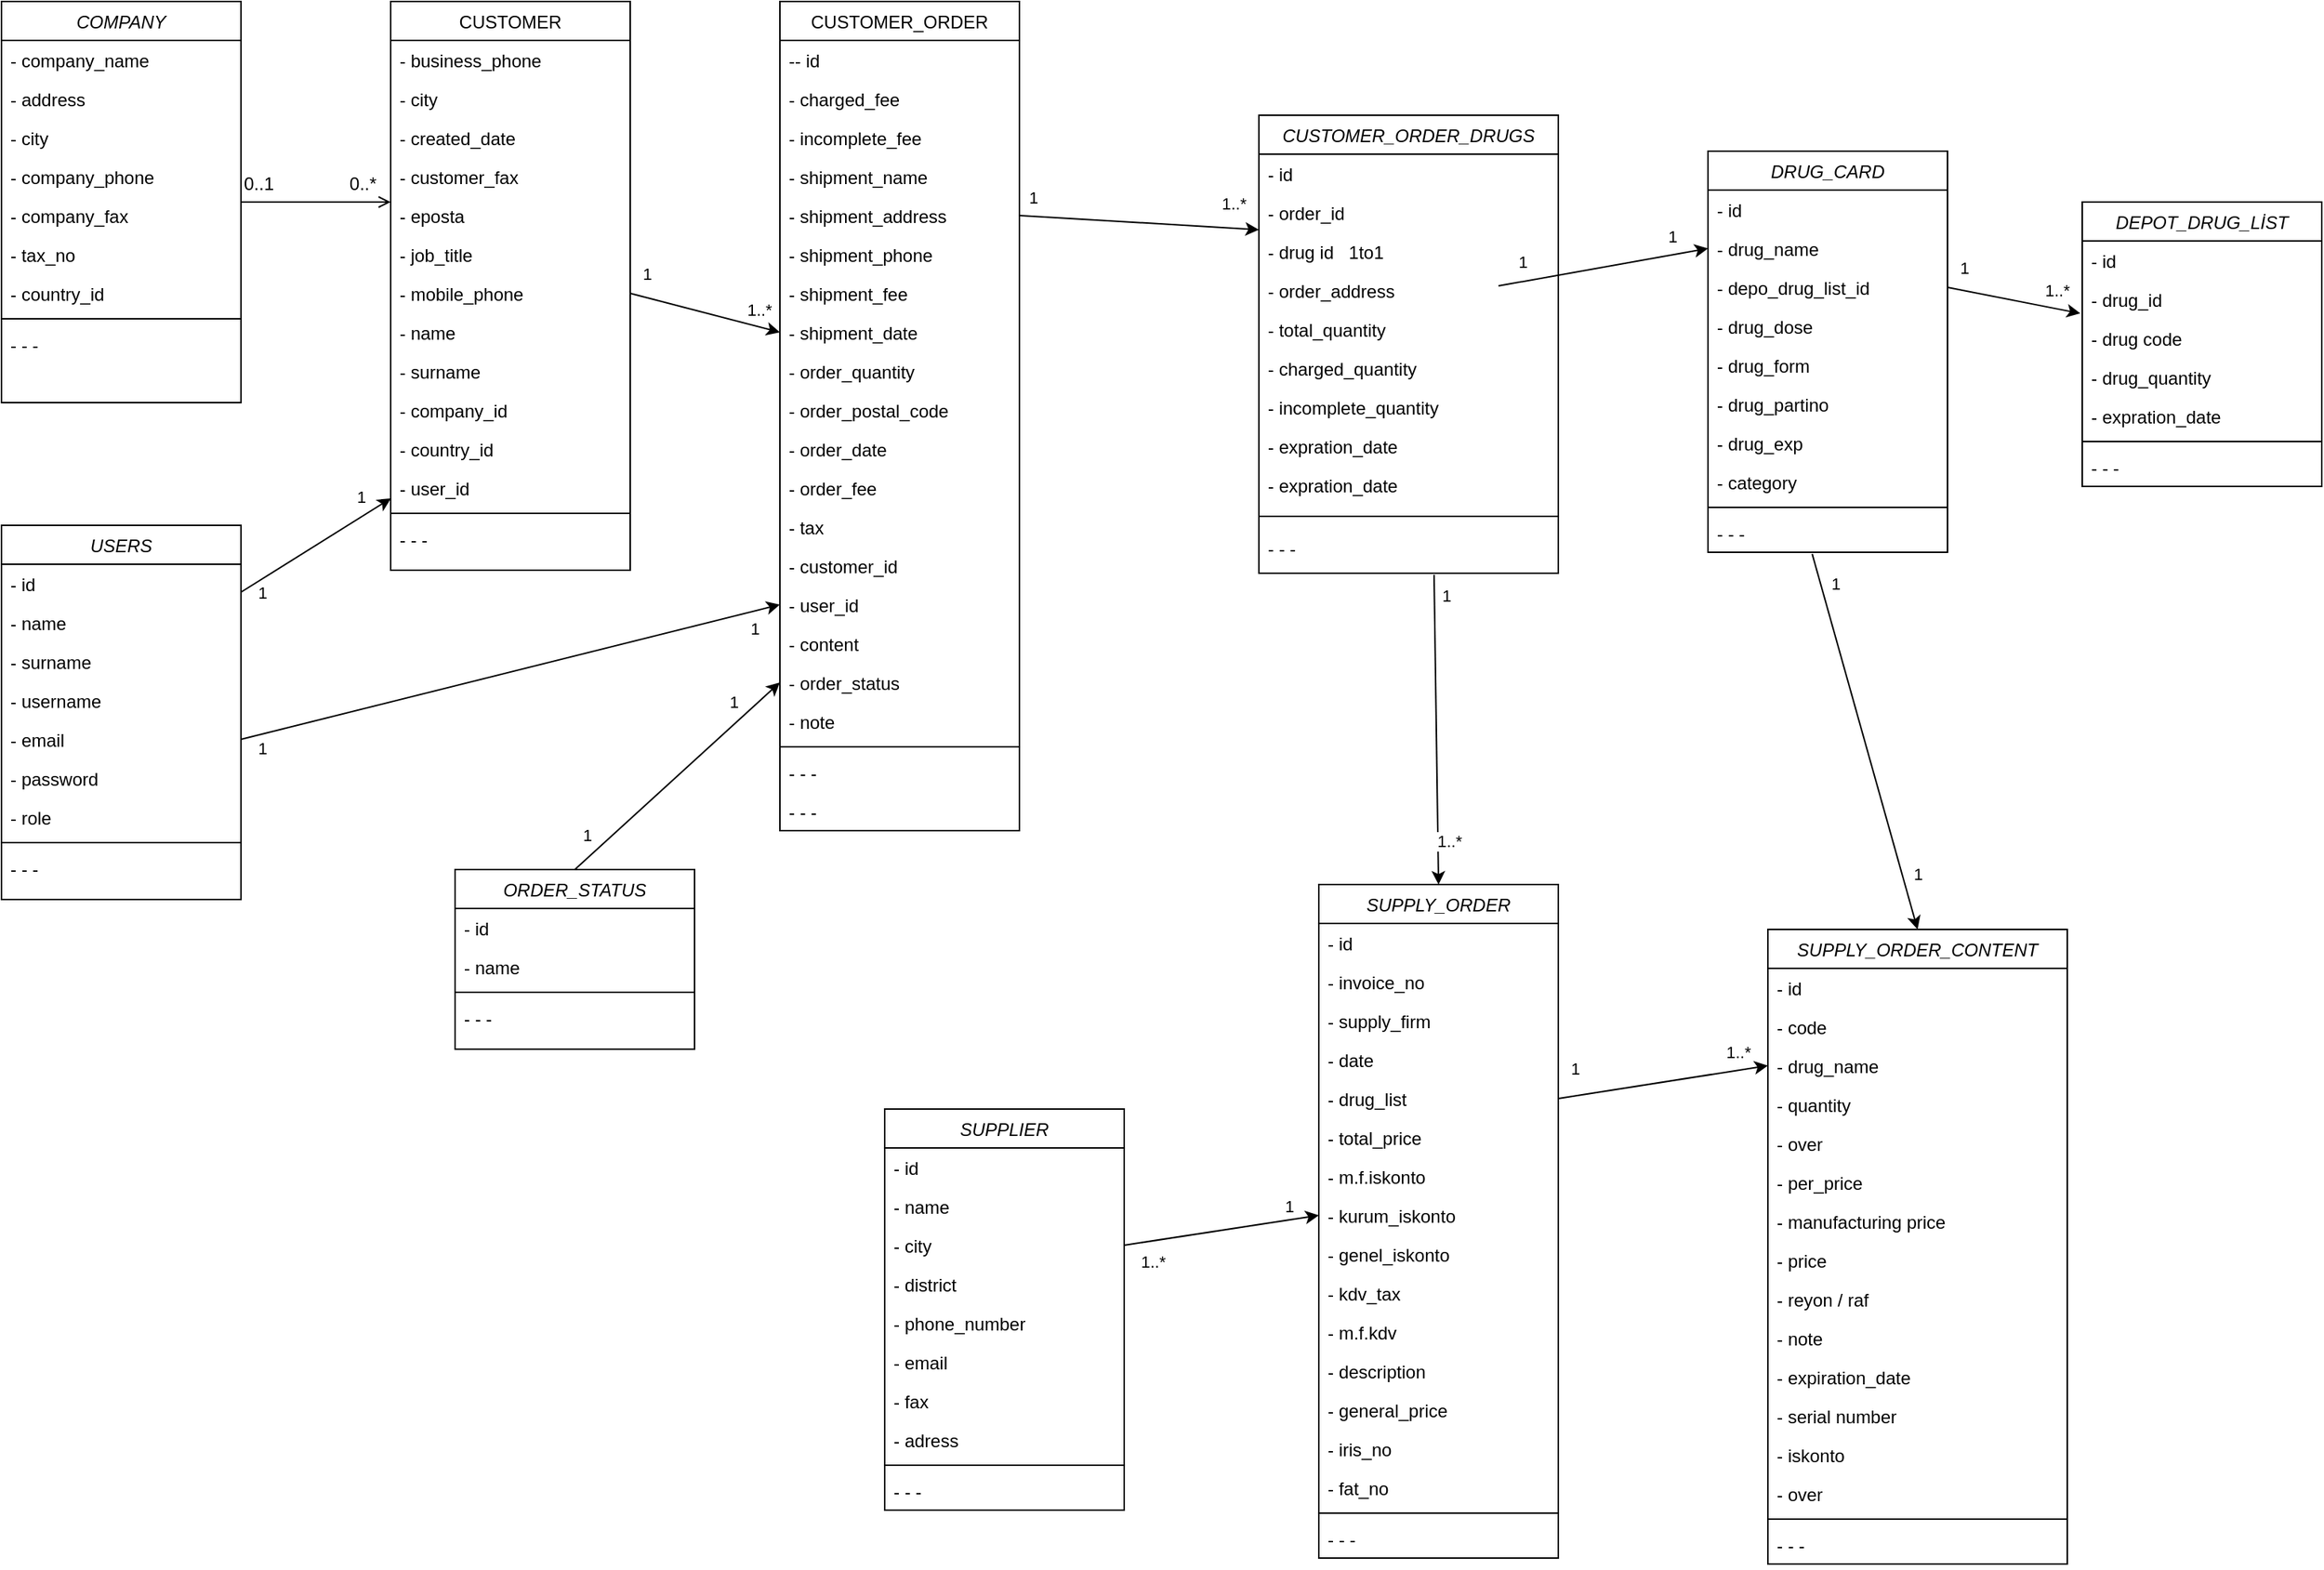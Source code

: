 <mxfile version="13.8.8" type="github">
  <diagram id="C5RBs43oDa-KdzZeNtuy" name="Page-1">
    <mxGraphModel dx="1202" dy="475" grid="1" gridSize="10" guides="1" tooltips="1" connect="1" arrows="1" fold="1" page="1" pageScale="1" pageWidth="827" pageHeight="1169" math="0" shadow="0">
      <root>
        <mxCell id="WIyWlLk6GJQsqaUBKTNV-0" />
        <mxCell id="WIyWlLk6GJQsqaUBKTNV-1" parent="WIyWlLk6GJQsqaUBKTNV-0" />
        <mxCell id="zkfFHV4jXpPFQw0GAbJ--0" value="COMPANY&#xa;" style="swimlane;fontStyle=2;align=center;verticalAlign=top;childLayout=stackLayout;horizontal=1;startSize=26;horizontalStack=0;resizeParent=1;resizeLast=0;collapsible=1;marginBottom=0;rounded=0;shadow=0;strokeWidth=1;" parent="WIyWlLk6GJQsqaUBKTNV-1" vertex="1">
          <mxGeometry x="30" y="30" width="160" height="268" as="geometry">
            <mxRectangle x="230" y="140" width="160" height="26" as="alternateBounds" />
          </mxGeometry>
        </mxCell>
        <mxCell id="zkfFHV4jXpPFQw0GAbJ--1" value="- company_name" style="text;align=left;verticalAlign=top;spacingLeft=4;spacingRight=4;overflow=hidden;rotatable=0;points=[[0,0.5],[1,0.5]];portConstraint=eastwest;" parent="zkfFHV4jXpPFQw0GAbJ--0" vertex="1">
          <mxGeometry y="26" width="160" height="26" as="geometry" />
        </mxCell>
        <mxCell id="IGOX1O0Ey2SUrrehoA98-3" value="- address" style="text;align=left;verticalAlign=top;spacingLeft=4;spacingRight=4;overflow=hidden;rotatable=0;points=[[0,0.5],[1,0.5]];portConstraint=eastwest;" parent="zkfFHV4jXpPFQw0GAbJ--0" vertex="1">
          <mxGeometry y="52" width="160" height="26" as="geometry" />
        </mxCell>
        <mxCell id="IGOX1O0Ey2SUrrehoA98-4" value="- city" style="text;align=left;verticalAlign=top;spacingLeft=4;spacingRight=4;overflow=hidden;rotatable=0;points=[[0,0.5],[1,0.5]];portConstraint=eastwest;" parent="zkfFHV4jXpPFQw0GAbJ--0" vertex="1">
          <mxGeometry y="78" width="160" height="26" as="geometry" />
        </mxCell>
        <mxCell id="zkfFHV4jXpPFQw0GAbJ--2" value="- company_phone" style="text;align=left;verticalAlign=top;spacingLeft=4;spacingRight=4;overflow=hidden;rotatable=0;points=[[0,0.5],[1,0.5]];portConstraint=eastwest;rounded=0;shadow=0;html=0;" parent="zkfFHV4jXpPFQw0GAbJ--0" vertex="1">
          <mxGeometry y="104" width="160" height="26" as="geometry" />
        </mxCell>
        <mxCell id="IGOX1O0Ey2SUrrehoA98-12" value="- company_fax" style="text;align=left;verticalAlign=top;spacingLeft=4;spacingRight=4;overflow=hidden;rotatable=0;points=[[0,0.5],[1,0.5]];portConstraint=eastwest;rounded=0;shadow=0;html=0;" parent="zkfFHV4jXpPFQw0GAbJ--0" vertex="1">
          <mxGeometry y="130" width="160" height="26" as="geometry" />
        </mxCell>
        <mxCell id="zkfFHV4jXpPFQw0GAbJ--3" value="- tax_no" style="text;align=left;verticalAlign=top;spacingLeft=4;spacingRight=4;overflow=hidden;rotatable=0;points=[[0,0.5],[1,0.5]];portConstraint=eastwest;rounded=0;shadow=0;html=0;" parent="zkfFHV4jXpPFQw0GAbJ--0" vertex="1">
          <mxGeometry y="156" width="160" height="26" as="geometry" />
        </mxCell>
        <mxCell id="IGOX1O0Ey2SUrrehoA98-0" value="- country_id" style="text;align=left;verticalAlign=top;spacingLeft=4;spacingRight=4;overflow=hidden;rotatable=0;points=[[0,0.5],[1,0.5]];portConstraint=eastwest;rounded=0;shadow=0;html=0;" parent="zkfFHV4jXpPFQw0GAbJ--0" vertex="1">
          <mxGeometry y="182" width="160" height="26" as="geometry" />
        </mxCell>
        <mxCell id="zkfFHV4jXpPFQw0GAbJ--4" value="" style="line;html=1;strokeWidth=1;align=left;verticalAlign=middle;spacingTop=-1;spacingLeft=3;spacingRight=3;rotatable=0;labelPosition=right;points=[];portConstraint=eastwest;" parent="zkfFHV4jXpPFQw0GAbJ--0" vertex="1">
          <mxGeometry y="208" width="160" height="8" as="geometry" />
        </mxCell>
        <mxCell id="zkfFHV4jXpPFQw0GAbJ--5" value="- - - " style="text;align=left;verticalAlign=top;spacingLeft=4;spacingRight=4;overflow=hidden;rotatable=0;points=[[0,0.5],[1,0.5]];portConstraint=eastwest;" parent="zkfFHV4jXpPFQw0GAbJ--0" vertex="1">
          <mxGeometry y="216" width="160" height="26" as="geometry" />
        </mxCell>
        <mxCell id="zkfFHV4jXpPFQw0GAbJ--17" value="CUSTOMER&#xa;" style="swimlane;fontStyle=0;align=center;verticalAlign=top;childLayout=stackLayout;horizontal=1;startSize=26;horizontalStack=0;resizeParent=1;resizeLast=0;collapsible=1;marginBottom=0;rounded=0;shadow=0;strokeWidth=1;" parent="WIyWlLk6GJQsqaUBKTNV-1" vertex="1">
          <mxGeometry x="290" y="30" width="160" height="380" as="geometry">
            <mxRectangle x="550" y="140" width="160" height="26" as="alternateBounds" />
          </mxGeometry>
        </mxCell>
        <mxCell id="zkfFHV4jXpPFQw0GAbJ--18" value="- business_phone" style="text;align=left;verticalAlign=top;spacingLeft=4;spacingRight=4;overflow=hidden;rotatable=0;points=[[0,0.5],[1,0.5]];portConstraint=eastwest;" parent="zkfFHV4jXpPFQw0GAbJ--17" vertex="1">
          <mxGeometry y="26" width="160" height="26" as="geometry" />
        </mxCell>
        <mxCell id="IGOX1O0Ey2SUrrehoA98-5" value="- city" style="text;align=left;verticalAlign=top;spacingLeft=4;spacingRight=4;overflow=hidden;rotatable=0;points=[[0,0.5],[1,0.5]];portConstraint=eastwest;" parent="zkfFHV4jXpPFQw0GAbJ--17" vertex="1">
          <mxGeometry y="52" width="160" height="26" as="geometry" />
        </mxCell>
        <mxCell id="IGOX1O0Ey2SUrrehoA98-6" value="- created_date" style="text;align=left;verticalAlign=top;spacingLeft=4;spacingRight=4;overflow=hidden;rotatable=0;points=[[0,0.5],[1,0.5]];portConstraint=eastwest;" parent="zkfFHV4jXpPFQw0GAbJ--17" vertex="1">
          <mxGeometry y="78" width="160" height="26" as="geometry" />
        </mxCell>
        <mxCell id="IGOX1O0Ey2SUrrehoA98-7" value="- customer_fax" style="text;align=left;verticalAlign=top;spacingLeft=4;spacingRight=4;overflow=hidden;rotatable=0;points=[[0,0.5],[1,0.5]];portConstraint=eastwest;" parent="zkfFHV4jXpPFQw0GAbJ--17" vertex="1">
          <mxGeometry y="104" width="160" height="26" as="geometry" />
        </mxCell>
        <mxCell id="zkfFHV4jXpPFQw0GAbJ--19" value="- eposta" style="text;align=left;verticalAlign=top;spacingLeft=4;spacingRight=4;overflow=hidden;rotatable=0;points=[[0,0.5],[1,0.5]];portConstraint=eastwest;rounded=0;shadow=0;html=0;" parent="zkfFHV4jXpPFQw0GAbJ--17" vertex="1">
          <mxGeometry y="130" width="160" height="26" as="geometry" />
        </mxCell>
        <mxCell id="zkfFHV4jXpPFQw0GAbJ--20" value="- job_title" style="text;align=left;verticalAlign=top;spacingLeft=4;spacingRight=4;overflow=hidden;rotatable=0;points=[[0,0.5],[1,0.5]];portConstraint=eastwest;rounded=0;shadow=0;html=0;" parent="zkfFHV4jXpPFQw0GAbJ--17" vertex="1">
          <mxGeometry y="156" width="160" height="26" as="geometry" />
        </mxCell>
        <mxCell id="zkfFHV4jXpPFQw0GAbJ--21" value="- mobile_phone&#xa;" style="text;align=left;verticalAlign=top;spacingLeft=4;spacingRight=4;overflow=hidden;rotatable=0;points=[[0,0.5],[1,0.5]];portConstraint=eastwest;rounded=0;shadow=0;html=0;" parent="zkfFHV4jXpPFQw0GAbJ--17" vertex="1">
          <mxGeometry y="182" width="160" height="26" as="geometry" />
        </mxCell>
        <mxCell id="zkfFHV4jXpPFQw0GAbJ--22" value="- name" style="text;align=left;verticalAlign=top;spacingLeft=4;spacingRight=4;overflow=hidden;rotatable=0;points=[[0,0.5],[1,0.5]];portConstraint=eastwest;rounded=0;shadow=0;html=0;" parent="zkfFHV4jXpPFQw0GAbJ--17" vertex="1">
          <mxGeometry y="208" width="160" height="26" as="geometry" />
        </mxCell>
        <mxCell id="IGOX1O0Ey2SUrrehoA98-8" value="- surname" style="text;align=left;verticalAlign=top;spacingLeft=4;spacingRight=4;overflow=hidden;rotatable=0;points=[[0,0.5],[1,0.5]];portConstraint=eastwest;rounded=0;shadow=0;html=0;" parent="zkfFHV4jXpPFQw0GAbJ--17" vertex="1">
          <mxGeometry y="234" width="160" height="26" as="geometry" />
        </mxCell>
        <mxCell id="IGOX1O0Ey2SUrrehoA98-9" value="- company_id" style="text;align=left;verticalAlign=top;spacingLeft=4;spacingRight=4;overflow=hidden;rotatable=0;points=[[0,0.5],[1,0.5]];portConstraint=eastwest;rounded=0;shadow=0;html=0;" parent="zkfFHV4jXpPFQw0GAbJ--17" vertex="1">
          <mxGeometry y="260" width="160" height="26" as="geometry" />
        </mxCell>
        <mxCell id="IGOX1O0Ey2SUrrehoA98-10" value="- country_id" style="text;align=left;verticalAlign=top;spacingLeft=4;spacingRight=4;overflow=hidden;rotatable=0;points=[[0,0.5],[1,0.5]];portConstraint=eastwest;rounded=0;shadow=0;html=0;" parent="zkfFHV4jXpPFQw0GAbJ--17" vertex="1">
          <mxGeometry y="286" width="160" height="26" as="geometry" />
        </mxCell>
        <mxCell id="IGOX1O0Ey2SUrrehoA98-11" value="- user_id" style="text;align=left;verticalAlign=top;spacingLeft=4;spacingRight=4;overflow=hidden;rotatable=0;points=[[0,0.5],[1,0.5]];portConstraint=eastwest;rounded=0;shadow=0;html=0;" parent="zkfFHV4jXpPFQw0GAbJ--17" vertex="1">
          <mxGeometry y="312" width="160" height="26" as="geometry" />
        </mxCell>
        <mxCell id="zkfFHV4jXpPFQw0GAbJ--23" value="" style="line;html=1;strokeWidth=1;align=left;verticalAlign=middle;spacingTop=-1;spacingLeft=3;spacingRight=3;rotatable=0;labelPosition=right;points=[];portConstraint=eastwest;" parent="zkfFHV4jXpPFQw0GAbJ--17" vertex="1">
          <mxGeometry y="338" width="160" height="8" as="geometry" />
        </mxCell>
        <mxCell id="zkfFHV4jXpPFQw0GAbJ--24" value="- - - " style="text;align=left;verticalAlign=top;spacingLeft=4;spacingRight=4;overflow=hidden;rotatable=0;points=[[0,0.5],[1,0.5]];portConstraint=eastwest;" parent="zkfFHV4jXpPFQw0GAbJ--17" vertex="1">
          <mxGeometry y="346" width="160" height="26" as="geometry" />
        </mxCell>
        <mxCell id="zkfFHV4jXpPFQw0GAbJ--26" value="" style="endArrow=open;shadow=0;strokeWidth=1;rounded=0;endFill=1;edgeStyle=elbowEdgeStyle;elbow=vertical;" parent="WIyWlLk6GJQsqaUBKTNV-1" source="zkfFHV4jXpPFQw0GAbJ--0" target="zkfFHV4jXpPFQw0GAbJ--17" edge="1">
          <mxGeometry x="0.5" y="41" relative="1" as="geometry">
            <mxPoint x="380" y="192" as="sourcePoint" />
            <mxPoint x="540" y="192" as="targetPoint" />
            <mxPoint x="-40" y="32" as="offset" />
          </mxGeometry>
        </mxCell>
        <mxCell id="zkfFHV4jXpPFQw0GAbJ--27" value="0..1" style="resizable=0;align=left;verticalAlign=bottom;labelBackgroundColor=none;fontSize=12;" parent="zkfFHV4jXpPFQw0GAbJ--26" connectable="0" vertex="1">
          <mxGeometry x="-1" relative="1" as="geometry">
            <mxPoint y="-3.72" as="offset" />
          </mxGeometry>
        </mxCell>
        <mxCell id="zkfFHV4jXpPFQw0GAbJ--28" value="0..*" style="resizable=0;align=right;verticalAlign=bottom;labelBackgroundColor=none;fontSize=12;" parent="zkfFHV4jXpPFQw0GAbJ--26" connectable="0" vertex="1">
          <mxGeometry x="1" relative="1" as="geometry">
            <mxPoint x="-7.93" y="-3.72" as="offset" />
          </mxGeometry>
        </mxCell>
        <mxCell id="IGOX1O0Ey2SUrrehoA98-16" value="CUSTOMER_ORDER" style="swimlane;fontStyle=0;align=center;verticalAlign=top;childLayout=stackLayout;horizontal=1;startSize=26;horizontalStack=0;resizeParent=1;resizeLast=0;collapsible=1;marginBottom=0;rounded=0;shadow=0;strokeWidth=1;" parent="WIyWlLk6GJQsqaUBKTNV-1" vertex="1">
          <mxGeometry x="550" y="30" width="160" height="554" as="geometry">
            <mxRectangle x="550" y="140" width="160" height="26" as="alternateBounds" />
          </mxGeometry>
        </mxCell>
        <mxCell id="IGOX1O0Ey2SUrrehoA98-17" value="-- id" style="text;align=left;verticalAlign=top;spacingLeft=4;spacingRight=4;overflow=hidden;rotatable=0;points=[[0,0.5],[1,0.5]];portConstraint=eastwest;" parent="IGOX1O0Ey2SUrrehoA98-16" vertex="1">
          <mxGeometry y="26" width="160" height="26" as="geometry" />
        </mxCell>
        <mxCell id="mDpFvBG_IPXIdxK37xss-3" value="- charged_fee" style="text;align=left;verticalAlign=top;spacingLeft=4;spacingRight=4;overflow=hidden;rotatable=0;points=[[0,0.5],[1,0.5]];portConstraint=eastwest;" parent="IGOX1O0Ey2SUrrehoA98-16" vertex="1">
          <mxGeometry y="52" width="160" height="26" as="geometry" />
        </mxCell>
        <mxCell id="IGOX1O0Ey2SUrrehoA98-18" value="- incomplete_fee" style="text;align=left;verticalAlign=top;spacingLeft=4;spacingRight=4;overflow=hidden;rotatable=0;points=[[0,0.5],[1,0.5]];portConstraint=eastwest;" parent="IGOX1O0Ey2SUrrehoA98-16" vertex="1">
          <mxGeometry y="78" width="160" height="26" as="geometry" />
        </mxCell>
        <mxCell id="IGOX1O0Ey2SUrrehoA98-19" value="- shipment_name" style="text;align=left;verticalAlign=top;spacingLeft=4;spacingRight=4;overflow=hidden;rotatable=0;points=[[0,0.5],[1,0.5]];portConstraint=eastwest;" parent="IGOX1O0Ey2SUrrehoA98-16" vertex="1">
          <mxGeometry y="104" width="160" height="26" as="geometry" />
        </mxCell>
        <mxCell id="IGOX1O0Ey2SUrrehoA98-20" value="- shipment_address" style="text;align=left;verticalAlign=top;spacingLeft=4;spacingRight=4;overflow=hidden;rotatable=0;points=[[0,0.5],[1,0.5]];portConstraint=eastwest;" parent="IGOX1O0Ey2SUrrehoA98-16" vertex="1">
          <mxGeometry y="130" width="160" height="26" as="geometry" />
        </mxCell>
        <mxCell id="IGOX1O0Ey2SUrrehoA98-21" value="- shipment_phone" style="text;align=left;verticalAlign=top;spacingLeft=4;spacingRight=4;overflow=hidden;rotatable=0;points=[[0,0.5],[1,0.5]];portConstraint=eastwest;rounded=0;shadow=0;html=0;" parent="IGOX1O0Ey2SUrrehoA98-16" vertex="1">
          <mxGeometry y="156" width="160" height="26" as="geometry" />
        </mxCell>
        <mxCell id="IGOX1O0Ey2SUrrehoA98-22" value="- shipment_fee" style="text;align=left;verticalAlign=top;spacingLeft=4;spacingRight=4;overflow=hidden;rotatable=0;points=[[0,0.5],[1,0.5]];portConstraint=eastwest;rounded=0;shadow=0;html=0;" parent="IGOX1O0Ey2SUrrehoA98-16" vertex="1">
          <mxGeometry y="182" width="160" height="26" as="geometry" />
        </mxCell>
        <mxCell id="IGOX1O0Ey2SUrrehoA98-23" value="- shipment_date" style="text;align=left;verticalAlign=top;spacingLeft=4;spacingRight=4;overflow=hidden;rotatable=0;points=[[0,0.5],[1,0.5]];portConstraint=eastwest;rounded=0;shadow=0;html=0;" parent="IGOX1O0Ey2SUrrehoA98-16" vertex="1">
          <mxGeometry y="208" width="160" height="26" as="geometry" />
        </mxCell>
        <mxCell id="IGOX1O0Ey2SUrrehoA98-24" value="- order_quantity" style="text;align=left;verticalAlign=top;spacingLeft=4;spacingRight=4;overflow=hidden;rotatable=0;points=[[0,0.5],[1,0.5]];portConstraint=eastwest;rounded=0;shadow=0;html=0;" parent="IGOX1O0Ey2SUrrehoA98-16" vertex="1">
          <mxGeometry y="234" width="160" height="26" as="geometry" />
        </mxCell>
        <mxCell id="IGOX1O0Ey2SUrrehoA98-27" value="- order_postal_code" style="text;align=left;verticalAlign=top;spacingLeft=4;spacingRight=4;overflow=hidden;rotatable=0;points=[[0,0.5],[1,0.5]];portConstraint=eastwest;rounded=0;shadow=0;html=0;" parent="IGOX1O0Ey2SUrrehoA98-16" vertex="1">
          <mxGeometry y="260" width="160" height="26" as="geometry" />
        </mxCell>
        <mxCell id="IGOX1O0Ey2SUrrehoA98-28" value="- order_date" style="text;align=left;verticalAlign=top;spacingLeft=4;spacingRight=4;overflow=hidden;rotatable=0;points=[[0,0.5],[1,0.5]];portConstraint=eastwest;rounded=0;shadow=0;html=0;" parent="IGOX1O0Ey2SUrrehoA98-16" vertex="1">
          <mxGeometry y="286" width="160" height="26" as="geometry" />
        </mxCell>
        <mxCell id="IGOX1O0Ey2SUrrehoA98-32" value="- order_fee" style="text;align=left;verticalAlign=top;spacingLeft=4;spacingRight=4;overflow=hidden;rotatable=0;points=[[0,0.5],[1,0.5]];portConstraint=eastwest;rounded=0;shadow=0;html=0;" parent="IGOX1O0Ey2SUrrehoA98-16" vertex="1">
          <mxGeometry y="312" width="160" height="26" as="geometry" />
        </mxCell>
        <mxCell id="IGOX1O0Ey2SUrrehoA98-33" value="- tax" style="text;align=left;verticalAlign=top;spacingLeft=4;spacingRight=4;overflow=hidden;rotatable=0;points=[[0,0.5],[1,0.5]];portConstraint=eastwest;rounded=0;shadow=0;html=0;" parent="IGOX1O0Ey2SUrrehoA98-16" vertex="1">
          <mxGeometry y="338" width="160" height="26" as="geometry" />
        </mxCell>
        <mxCell id="IGOX1O0Ey2SUrrehoA98-35" value="- customer_id" style="text;align=left;verticalAlign=top;spacingLeft=4;spacingRight=4;overflow=hidden;rotatable=0;points=[[0,0.5],[1,0.5]];portConstraint=eastwest;rounded=0;shadow=0;html=0;" parent="IGOX1O0Ey2SUrrehoA98-16" vertex="1">
          <mxGeometry y="364" width="160" height="26" as="geometry" />
        </mxCell>
        <mxCell id="IGOX1O0Ey2SUrrehoA98-42" value="- user_id" style="text;align=left;verticalAlign=top;spacingLeft=4;spacingRight=4;overflow=hidden;rotatable=0;points=[[0,0.5],[1,0.5]];portConstraint=eastwest;rounded=0;shadow=0;html=0;" parent="IGOX1O0Ey2SUrrehoA98-16" vertex="1">
          <mxGeometry y="390" width="160" height="26" as="geometry" />
        </mxCell>
        <mxCell id="IGOX1O0Ey2SUrrehoA98-55" value="- content" style="text;align=left;verticalAlign=top;spacingLeft=4;spacingRight=4;overflow=hidden;rotatable=0;points=[[0,0.5],[1,0.5]];portConstraint=eastwest;rounded=0;shadow=0;html=0;" parent="IGOX1O0Ey2SUrrehoA98-16" vertex="1">
          <mxGeometry y="416" width="160" height="26" as="geometry" />
        </mxCell>
        <mxCell id="IGOX1O0Ey2SUrrehoA98-34" value="- order_status" style="text;align=left;verticalAlign=top;spacingLeft=4;spacingRight=4;overflow=hidden;rotatable=0;points=[[0,0.5],[1,0.5]];portConstraint=eastwest;rounded=0;shadow=0;html=0;" parent="IGOX1O0Ey2SUrrehoA98-16" vertex="1">
          <mxGeometry y="442" width="160" height="26" as="geometry" />
        </mxCell>
        <mxCell id="mDpFvBG_IPXIdxK37xss-0" value="- note" style="text;align=left;verticalAlign=top;spacingLeft=4;spacingRight=4;overflow=hidden;rotatable=0;points=[[0,0.5],[1,0.5]];portConstraint=eastwest;rounded=0;shadow=0;html=0;" parent="IGOX1O0Ey2SUrrehoA98-16" vertex="1">
          <mxGeometry y="468" width="160" height="26" as="geometry" />
        </mxCell>
        <mxCell id="IGOX1O0Ey2SUrrehoA98-29" value="" style="line;html=1;strokeWidth=1;align=left;verticalAlign=middle;spacingTop=-1;spacingLeft=3;spacingRight=3;rotatable=0;labelPosition=right;points=[];portConstraint=eastwest;" parent="IGOX1O0Ey2SUrrehoA98-16" vertex="1">
          <mxGeometry y="494" width="160" height="8" as="geometry" />
        </mxCell>
        <mxCell id="-wMHLrbXu-dVgW8Rs6eD-16" value="- - -" style="text;align=left;verticalAlign=top;spacingLeft=4;spacingRight=4;overflow=hidden;rotatable=0;points=[[0,0.5],[1,0.5]];portConstraint=eastwest;" vertex="1" parent="IGOX1O0Ey2SUrrehoA98-16">
          <mxGeometry y="502" width="160" height="26" as="geometry" />
        </mxCell>
        <mxCell id="IGOX1O0Ey2SUrrehoA98-31" value="- - -" style="text;align=left;verticalAlign=top;spacingLeft=4;spacingRight=4;overflow=hidden;rotatable=0;points=[[0,0.5],[1,0.5]];portConstraint=eastwest;" parent="IGOX1O0Ey2SUrrehoA98-16" vertex="1">
          <mxGeometry y="528" width="160" height="26" as="geometry" />
        </mxCell>
        <mxCell id="IGOX1O0Ey2SUrrehoA98-36" value="" style="endArrow=classic;html=1;entryX=0;entryY=0.5;entryDx=0;entryDy=0;exitX=1;exitY=0.5;exitDx=0;exitDy=0;" parent="WIyWlLk6GJQsqaUBKTNV-1" source="zkfFHV4jXpPFQw0GAbJ--21" target="IGOX1O0Ey2SUrrehoA98-23" edge="1">
          <mxGeometry width="50" height="50" relative="1" as="geometry">
            <mxPoint x="400" y="380" as="sourcePoint" />
            <mxPoint x="450" y="330" as="targetPoint" />
          </mxGeometry>
        </mxCell>
        <mxCell id="IGOX1O0Ey2SUrrehoA98-40" value="1..*" style="edgeLabel;html=1;align=center;verticalAlign=middle;resizable=0;points=[];" parent="IGOX1O0Ey2SUrrehoA98-36" vertex="1" connectable="0">
          <mxGeometry x="0.807" relative="1" as="geometry">
            <mxPoint x="-4.76" y="-13" as="offset" />
          </mxGeometry>
        </mxCell>
        <mxCell id="IGOX1O0Ey2SUrrehoA98-41" value="1" style="edgeLabel;html=1;align=center;verticalAlign=middle;resizable=0;points=[];" parent="IGOX1O0Ey2SUrrehoA98-36" vertex="1" connectable="0">
          <mxGeometry x="-0.889" relative="1" as="geometry">
            <mxPoint x="5" y="-15" as="offset" />
          </mxGeometry>
        </mxCell>
        <mxCell id="IGOX1O0Ey2SUrrehoA98-43" value="CUSTOMER_ORDER_DRUGS" style="swimlane;fontStyle=2;align=center;verticalAlign=top;childLayout=stackLayout;horizontal=1;startSize=26;horizontalStack=0;resizeParent=1;resizeLast=0;collapsible=1;marginBottom=0;rounded=0;shadow=0;strokeWidth=1;" parent="WIyWlLk6GJQsqaUBKTNV-1" vertex="1">
          <mxGeometry x="870" y="106" width="200" height="306" as="geometry">
            <mxRectangle x="230" y="140" width="160" height="26" as="alternateBounds" />
          </mxGeometry>
        </mxCell>
        <mxCell id="IGOX1O0Ey2SUrrehoA98-44" value="- id" style="text;align=left;verticalAlign=top;spacingLeft=4;spacingRight=4;overflow=hidden;rotatable=0;points=[[0,0.5],[1,0.5]];portConstraint=eastwest;" parent="IGOX1O0Ey2SUrrehoA98-43" vertex="1">
          <mxGeometry y="26" width="200" height="26" as="geometry" />
        </mxCell>
        <mxCell id="mDpFvBG_IPXIdxK37xss-4" value="- order_id" style="text;align=left;verticalAlign=top;spacingLeft=4;spacingRight=4;overflow=hidden;rotatable=0;points=[[0,0.5],[1,0.5]];portConstraint=eastwest;" parent="IGOX1O0Ey2SUrrehoA98-43" vertex="1">
          <mxGeometry y="52" width="200" height="26" as="geometry" />
        </mxCell>
        <mxCell id="IGOX1O0Ey2SUrrehoA98-45" value="- drug id   1to1" style="text;align=left;verticalAlign=top;spacingLeft=4;spacingRight=4;overflow=hidden;rotatable=0;points=[[0,0.5],[1,0.5]];portConstraint=eastwest;" parent="IGOX1O0Ey2SUrrehoA98-43" vertex="1">
          <mxGeometry y="78" width="200" height="26" as="geometry" />
        </mxCell>
        <mxCell id="mDpFvBG_IPXIdxK37xss-2" value="- order_address" style="text;align=left;verticalAlign=top;spacingLeft=4;spacingRight=4;overflow=hidden;rotatable=0;points=[[0,0.5],[1,0.5]];portConstraint=eastwest;" parent="IGOX1O0Ey2SUrrehoA98-43" vertex="1">
          <mxGeometry y="104" width="200" height="26" as="geometry" />
        </mxCell>
        <mxCell id="FfY_ERTWUeE80XdWWICI-14" value="- total_quantity" style="text;align=left;verticalAlign=top;spacingLeft=4;spacingRight=4;overflow=hidden;rotatable=0;points=[[0,0.5],[1,0.5]];portConstraint=eastwest;" parent="IGOX1O0Ey2SUrrehoA98-43" vertex="1">
          <mxGeometry y="130" width="200" height="26" as="geometry" />
        </mxCell>
        <mxCell id="FfY_ERTWUeE80XdWWICI-15" value="- charged_quantity" style="text;align=left;verticalAlign=top;spacingLeft=4;spacingRight=4;overflow=hidden;rotatable=0;points=[[0,0.5],[1,0.5]];portConstraint=eastwest;" parent="IGOX1O0Ey2SUrrehoA98-43" vertex="1">
          <mxGeometry y="156" width="200" height="26" as="geometry" />
        </mxCell>
        <mxCell id="IGOX1O0Ey2SUrrehoA98-46" value="- incomplete_quantity" style="text;align=left;verticalAlign=top;spacingLeft=4;spacingRight=4;overflow=hidden;rotatable=0;points=[[0,0.5],[1,0.5]];portConstraint=eastwest;" parent="IGOX1O0Ey2SUrrehoA98-43" vertex="1">
          <mxGeometry y="182" width="200" height="26" as="geometry" />
        </mxCell>
        <mxCell id="-wMHLrbXu-dVgW8Rs6eD-17" value="- expration_date" style="text;align=left;verticalAlign=top;spacingLeft=4;spacingRight=4;overflow=hidden;rotatable=0;points=[[0,0.5],[1,0.5]];portConstraint=eastwest;" vertex="1" parent="IGOX1O0Ey2SUrrehoA98-43">
          <mxGeometry y="208" width="200" height="26" as="geometry" />
        </mxCell>
        <mxCell id="mDpFvBG_IPXIdxK37xss-5" value="- expration_date" style="text;align=left;verticalAlign=top;spacingLeft=4;spacingRight=4;overflow=hidden;rotatable=0;points=[[0,0.5],[1,0.5]];portConstraint=eastwest;" parent="IGOX1O0Ey2SUrrehoA98-43" vertex="1">
          <mxGeometry y="234" width="200" height="26" as="geometry" />
        </mxCell>
        <mxCell id="IGOX1O0Ey2SUrrehoA98-52" value="" style="line;html=1;strokeWidth=1;align=left;verticalAlign=middle;spacingTop=-1;spacingLeft=3;spacingRight=3;rotatable=0;labelPosition=right;points=[];portConstraint=eastwest;" parent="IGOX1O0Ey2SUrrehoA98-43" vertex="1">
          <mxGeometry y="260" width="200" height="16" as="geometry" />
        </mxCell>
        <mxCell id="IGOX1O0Ey2SUrrehoA98-53" value="- - -" style="text;align=left;verticalAlign=top;spacingLeft=4;spacingRight=4;overflow=hidden;rotatable=0;points=[[0,0.5],[1,0.5]];portConstraint=eastwest;" parent="IGOX1O0Ey2SUrrehoA98-43" vertex="1">
          <mxGeometry y="276" width="200" height="30" as="geometry" />
        </mxCell>
        <mxCell id="IGOX1O0Ey2SUrrehoA98-54" value="" style="endArrow=classic;html=1;entryX=0;entryY=0.25;entryDx=0;entryDy=0;exitX=1;exitY=0.5;exitDx=0;exitDy=0;" parent="WIyWlLk6GJQsqaUBKTNV-1" source="IGOX1O0Ey2SUrrehoA98-20" target="IGOX1O0Ey2SUrrehoA98-43" edge="1">
          <mxGeometry width="50" height="50" relative="1" as="geometry">
            <mxPoint x="520" y="430" as="sourcePoint" />
            <mxPoint x="250" y="390" as="targetPoint" />
          </mxGeometry>
        </mxCell>
        <mxCell id="IGOX1O0Ey2SUrrehoA98-56" value="1" style="edgeLabel;html=1;align=center;verticalAlign=middle;resizable=0;points=[];" parent="IGOX1O0Ey2SUrrehoA98-54" vertex="1" connectable="0">
          <mxGeometry x="-0.925" relative="1" as="geometry">
            <mxPoint x="2.38" y="-12.74" as="offset" />
          </mxGeometry>
        </mxCell>
        <mxCell id="IGOX1O0Ey2SUrrehoA98-57" value="1..*" style="edgeLabel;html=1;align=center;verticalAlign=middle;resizable=0;points=[];" parent="IGOX1O0Ey2SUrrehoA98-54" vertex="1" connectable="0">
          <mxGeometry x="0.901" y="-1" relative="1" as="geometry">
            <mxPoint x="-9.67" y="-18.51" as="offset" />
          </mxGeometry>
        </mxCell>
        <mxCell id="IGOX1O0Ey2SUrrehoA98-58" value="USERS" style="swimlane;fontStyle=2;align=center;verticalAlign=top;childLayout=stackLayout;horizontal=1;startSize=26;horizontalStack=0;resizeParent=1;resizeLast=0;collapsible=1;marginBottom=0;rounded=0;shadow=0;strokeWidth=1;" parent="WIyWlLk6GJQsqaUBKTNV-1" vertex="1">
          <mxGeometry x="30" y="380" width="160" height="250" as="geometry">
            <mxRectangle x="230" y="140" width="160" height="26" as="alternateBounds" />
          </mxGeometry>
        </mxCell>
        <mxCell id="IGOX1O0Ey2SUrrehoA98-59" value="- id" style="text;align=left;verticalAlign=top;spacingLeft=4;spacingRight=4;overflow=hidden;rotatable=0;points=[[0,0.5],[1,0.5]];portConstraint=eastwest;" parent="IGOX1O0Ey2SUrrehoA98-58" vertex="1">
          <mxGeometry y="26" width="160" height="26" as="geometry" />
        </mxCell>
        <mxCell id="IGOX1O0Ey2SUrrehoA98-60" value="- name" style="text;align=left;verticalAlign=top;spacingLeft=4;spacingRight=4;overflow=hidden;rotatable=0;points=[[0,0.5],[1,0.5]];portConstraint=eastwest;" parent="IGOX1O0Ey2SUrrehoA98-58" vertex="1">
          <mxGeometry y="52" width="160" height="26" as="geometry" />
        </mxCell>
        <mxCell id="IGOX1O0Ey2SUrrehoA98-61" value="- surname" style="text;align=left;verticalAlign=top;spacingLeft=4;spacingRight=4;overflow=hidden;rotatable=0;points=[[0,0.5],[1,0.5]];portConstraint=eastwest;" parent="IGOX1O0Ey2SUrrehoA98-58" vertex="1">
          <mxGeometry y="78" width="160" height="26" as="geometry" />
        </mxCell>
        <mxCell id="IGOX1O0Ey2SUrrehoA98-70" value="- username" style="text;align=left;verticalAlign=top;spacingLeft=4;spacingRight=4;overflow=hidden;rotatable=0;points=[[0,0.5],[1,0.5]];portConstraint=eastwest;" parent="IGOX1O0Ey2SUrrehoA98-58" vertex="1">
          <mxGeometry y="104" width="160" height="26" as="geometry" />
        </mxCell>
        <mxCell id="IGOX1O0Ey2SUrrehoA98-62" value="- email" style="text;align=left;verticalAlign=top;spacingLeft=4;spacingRight=4;overflow=hidden;rotatable=0;points=[[0,0.5],[1,0.5]];portConstraint=eastwest;rounded=0;shadow=0;html=0;" parent="IGOX1O0Ey2SUrrehoA98-58" vertex="1">
          <mxGeometry y="130" width="160" height="26" as="geometry" />
        </mxCell>
        <mxCell id="IGOX1O0Ey2SUrrehoA98-65" value="- password" style="text;align=left;verticalAlign=top;spacingLeft=4;spacingRight=4;overflow=hidden;rotatable=0;points=[[0,0.5],[1,0.5]];portConstraint=eastwest;rounded=0;shadow=0;html=0;" parent="IGOX1O0Ey2SUrrehoA98-58" vertex="1">
          <mxGeometry y="156" width="160" height="26" as="geometry" />
        </mxCell>
        <mxCell id="IGOX1O0Ey2SUrrehoA98-67" value="- role" style="text;align=left;verticalAlign=top;spacingLeft=4;spacingRight=4;overflow=hidden;rotatable=0;points=[[0,0.5],[1,0.5]];portConstraint=eastwest;rounded=0;shadow=0;html=0;" parent="IGOX1O0Ey2SUrrehoA98-58" vertex="1">
          <mxGeometry y="182" width="160" height="26" as="geometry" />
        </mxCell>
        <mxCell id="IGOX1O0Ey2SUrrehoA98-63" value="" style="line;html=1;strokeWidth=1;align=left;verticalAlign=middle;spacingTop=-1;spacingLeft=3;spacingRight=3;rotatable=0;labelPosition=right;points=[];portConstraint=eastwest;" parent="IGOX1O0Ey2SUrrehoA98-58" vertex="1">
          <mxGeometry y="208" width="160" height="8" as="geometry" />
        </mxCell>
        <mxCell id="IGOX1O0Ey2SUrrehoA98-64" value="- - -" style="text;align=left;verticalAlign=top;spacingLeft=4;spacingRight=4;overflow=hidden;rotatable=0;points=[[0,0.5],[1,0.5]];portConstraint=eastwest;" parent="IGOX1O0Ey2SUrrehoA98-58" vertex="1">
          <mxGeometry y="216" width="160" height="26" as="geometry" />
        </mxCell>
        <mxCell id="IGOX1O0Ey2SUrrehoA98-74" value="" style="endArrow=classic;html=1;exitX=0.999;exitY=0.721;exitDx=0;exitDy=0;exitPerimeter=0;entryX=0.001;entryY=0.769;entryDx=0;entryDy=0;entryPerimeter=0;" parent="WIyWlLk6GJQsqaUBKTNV-1" source="IGOX1O0Ey2SUrrehoA98-59" target="IGOX1O0Ey2SUrrehoA98-11" edge="1">
          <mxGeometry width="50" height="50" relative="1" as="geometry">
            <mxPoint x="190" y="430" as="sourcePoint" />
            <mxPoint x="287" y="335" as="targetPoint" />
          </mxGeometry>
        </mxCell>
        <mxCell id="IGOX1O0Ey2SUrrehoA98-75" value="1" style="edgeLabel;html=1;align=center;verticalAlign=middle;resizable=0;points=[];" parent="IGOX1O0Ey2SUrrehoA98-74" vertex="1" connectable="0">
          <mxGeometry x="-0.774" relative="1" as="geometry">
            <mxPoint x="2" y="7" as="offset" />
          </mxGeometry>
        </mxCell>
        <mxCell id="IGOX1O0Ey2SUrrehoA98-76" value="1" style="edgeLabel;html=1;align=center;verticalAlign=middle;resizable=0;points=[];" parent="IGOX1O0Ey2SUrrehoA98-74" vertex="1" connectable="0">
          <mxGeometry x="0.752" y="-1" relative="1" as="geometry">
            <mxPoint x="-8" y="-10" as="offset" />
          </mxGeometry>
        </mxCell>
        <mxCell id="IGOX1O0Ey2SUrrehoA98-77" value="" style="endArrow=classic;html=1;entryX=0;entryY=0.5;entryDx=0;entryDy=0;exitX=1;exitY=0.5;exitDx=0;exitDy=0;" parent="WIyWlLk6GJQsqaUBKTNV-1" source="IGOX1O0Ey2SUrrehoA98-62" target="IGOX1O0Ey2SUrrehoA98-42" edge="1">
          <mxGeometry width="50" height="50" relative="1" as="geometry">
            <mxPoint x="190" y="490" as="sourcePoint" />
            <mxPoint x="340" y="420" as="targetPoint" />
          </mxGeometry>
        </mxCell>
        <mxCell id="IGOX1O0Ey2SUrrehoA98-78" value="1" style="edgeLabel;html=1;align=center;verticalAlign=middle;resizable=0;points=[];" parent="IGOX1O0Ey2SUrrehoA98-77" vertex="1" connectable="0">
          <mxGeometry x="-0.91" y="-3" relative="1" as="geometry">
            <mxPoint x="-3" y="7" as="offset" />
          </mxGeometry>
        </mxCell>
        <mxCell id="IGOX1O0Ey2SUrrehoA98-79" value="1" style="edgeLabel;html=1;align=center;verticalAlign=middle;resizable=0;points=[];" parent="IGOX1O0Ey2SUrrehoA98-77" vertex="1" connectable="0">
          <mxGeometry x="0.915" y="1" relative="1" as="geometry">
            <mxPoint x="-2" y="13" as="offset" />
          </mxGeometry>
        </mxCell>
        <mxCell id="VhMwUYRNfY7Nuu_vpCEj-10" value="SUPPLY_ORDER" style="swimlane;fontStyle=2;align=center;verticalAlign=top;childLayout=stackLayout;horizontal=1;startSize=26;horizontalStack=0;resizeParent=1;resizeLast=0;collapsible=1;marginBottom=0;rounded=0;shadow=0;strokeWidth=1;" parent="WIyWlLk6GJQsqaUBKTNV-1" vertex="1">
          <mxGeometry x="910" y="620" width="160" height="450" as="geometry">
            <mxRectangle x="230" y="140" width="160" height="26" as="alternateBounds" />
          </mxGeometry>
        </mxCell>
        <mxCell id="VhMwUYRNfY7Nuu_vpCEj-11" value="- id" style="text;align=left;verticalAlign=top;spacingLeft=4;spacingRight=4;overflow=hidden;rotatable=0;points=[[0,0.5],[1,0.5]];portConstraint=eastwest;" parent="VhMwUYRNfY7Nuu_vpCEj-10" vertex="1">
          <mxGeometry y="26" width="160" height="26" as="geometry" />
        </mxCell>
        <mxCell id="VhMwUYRNfY7Nuu_vpCEj-12" value="- invoice_no" style="text;align=left;verticalAlign=top;spacingLeft=4;spacingRight=4;overflow=hidden;rotatable=0;points=[[0,0.5],[1,0.5]];portConstraint=eastwest;" parent="VhMwUYRNfY7Nuu_vpCEj-10" vertex="1">
          <mxGeometry y="52" width="160" height="26" as="geometry" />
        </mxCell>
        <mxCell id="VhMwUYRNfY7Nuu_vpCEj-13" value="- supply_firm" style="text;align=left;verticalAlign=top;spacingLeft=4;spacingRight=4;overflow=hidden;rotatable=0;points=[[0,0.5],[1,0.5]];portConstraint=eastwest;" parent="VhMwUYRNfY7Nuu_vpCEj-10" vertex="1">
          <mxGeometry y="78" width="160" height="26" as="geometry" />
        </mxCell>
        <mxCell id="VhMwUYRNfY7Nuu_vpCEj-14" value="- date" style="text;align=left;verticalAlign=top;spacingLeft=4;spacingRight=4;overflow=hidden;rotatable=0;points=[[0,0.5],[1,0.5]];portConstraint=eastwest;" parent="VhMwUYRNfY7Nuu_vpCEj-10" vertex="1">
          <mxGeometry y="104" width="160" height="26" as="geometry" />
        </mxCell>
        <mxCell id="VhMwUYRNfY7Nuu_vpCEj-39" value="- drug_list" style="text;align=left;verticalAlign=top;spacingLeft=4;spacingRight=4;overflow=hidden;rotatable=0;points=[[0,0.5],[1,0.5]];portConstraint=eastwest;" parent="VhMwUYRNfY7Nuu_vpCEj-10" vertex="1">
          <mxGeometry y="130" width="160" height="26" as="geometry" />
        </mxCell>
        <mxCell id="VhMwUYRNfY7Nuu_vpCEj-40" value="- total_price" style="text;align=left;verticalAlign=top;spacingLeft=4;spacingRight=4;overflow=hidden;rotatable=0;points=[[0,0.5],[1,0.5]];portConstraint=eastwest;" parent="VhMwUYRNfY7Nuu_vpCEj-10" vertex="1">
          <mxGeometry y="156" width="160" height="26" as="geometry" />
        </mxCell>
        <mxCell id="VhMwUYRNfY7Nuu_vpCEj-41" value="- m.f.iskonto" style="text;align=left;verticalAlign=top;spacingLeft=4;spacingRight=4;overflow=hidden;rotatable=0;points=[[0,0.5],[1,0.5]];portConstraint=eastwest;" parent="VhMwUYRNfY7Nuu_vpCEj-10" vertex="1">
          <mxGeometry y="182" width="160" height="26" as="geometry" />
        </mxCell>
        <mxCell id="VhMwUYRNfY7Nuu_vpCEj-44" value="- kurum_iskonto" style="text;align=left;verticalAlign=top;spacingLeft=4;spacingRight=4;overflow=hidden;rotatable=0;points=[[0,0.5],[1,0.5]];portConstraint=eastwest;" parent="VhMwUYRNfY7Nuu_vpCEj-10" vertex="1">
          <mxGeometry y="208" width="160" height="26" as="geometry" />
        </mxCell>
        <mxCell id="VhMwUYRNfY7Nuu_vpCEj-45" value="- genel_iskonto" style="text;align=left;verticalAlign=top;spacingLeft=4;spacingRight=4;overflow=hidden;rotatable=0;points=[[0,0.5],[1,0.5]];portConstraint=eastwest;" parent="VhMwUYRNfY7Nuu_vpCEj-10" vertex="1">
          <mxGeometry y="234" width="160" height="26" as="geometry" />
        </mxCell>
        <mxCell id="VhMwUYRNfY7Nuu_vpCEj-42" value="- kdv_tax" style="text;align=left;verticalAlign=top;spacingLeft=4;spacingRight=4;overflow=hidden;rotatable=0;points=[[0,0.5],[1,0.5]];portConstraint=eastwest;" parent="VhMwUYRNfY7Nuu_vpCEj-10" vertex="1">
          <mxGeometry y="260" width="160" height="26" as="geometry" />
        </mxCell>
        <mxCell id="VhMwUYRNfY7Nuu_vpCEj-46" value="- m.f.kdv" style="text;align=left;verticalAlign=top;spacingLeft=4;spacingRight=4;overflow=hidden;rotatable=0;points=[[0,0.5],[1,0.5]];portConstraint=eastwest;" parent="VhMwUYRNfY7Nuu_vpCEj-10" vertex="1">
          <mxGeometry y="286" width="160" height="26" as="geometry" />
        </mxCell>
        <mxCell id="VhMwUYRNfY7Nuu_vpCEj-47" value="- description" style="text;align=left;verticalAlign=top;spacingLeft=4;spacingRight=4;overflow=hidden;rotatable=0;points=[[0,0.5],[1,0.5]];portConstraint=eastwest;" parent="VhMwUYRNfY7Nuu_vpCEj-10" vertex="1">
          <mxGeometry y="312" width="160" height="26" as="geometry" />
        </mxCell>
        <mxCell id="VhMwUYRNfY7Nuu_vpCEj-48" value="- general_price" style="text;align=left;verticalAlign=top;spacingLeft=4;spacingRight=4;overflow=hidden;rotatable=0;points=[[0,0.5],[1,0.5]];portConstraint=eastwest;" parent="VhMwUYRNfY7Nuu_vpCEj-10" vertex="1">
          <mxGeometry y="338" width="160" height="26" as="geometry" />
        </mxCell>
        <mxCell id="VhMwUYRNfY7Nuu_vpCEj-49" value="- iris_no" style="text;align=left;verticalAlign=top;spacingLeft=4;spacingRight=4;overflow=hidden;rotatable=0;points=[[0,0.5],[1,0.5]];portConstraint=eastwest;" parent="VhMwUYRNfY7Nuu_vpCEj-10" vertex="1">
          <mxGeometry y="364" width="160" height="26" as="geometry" />
        </mxCell>
        <mxCell id="VhMwUYRNfY7Nuu_vpCEj-50" value="- fat_no" style="text;align=left;verticalAlign=top;spacingLeft=4;spacingRight=4;overflow=hidden;rotatable=0;points=[[0,0.5],[1,0.5]];portConstraint=eastwest;" parent="VhMwUYRNfY7Nuu_vpCEj-10" vertex="1">
          <mxGeometry y="390" width="160" height="26" as="geometry" />
        </mxCell>
        <mxCell id="VhMwUYRNfY7Nuu_vpCEj-16" value="" style="line;html=1;strokeWidth=1;align=left;verticalAlign=middle;spacingTop=-1;spacingLeft=3;spacingRight=3;rotatable=0;labelPosition=right;points=[];portConstraint=eastwest;" parent="VhMwUYRNfY7Nuu_vpCEj-10" vertex="1">
          <mxGeometry y="416" width="160" height="8" as="geometry" />
        </mxCell>
        <mxCell id="VhMwUYRNfY7Nuu_vpCEj-17" value="- - -" style="text;align=left;verticalAlign=top;spacingLeft=4;spacingRight=4;overflow=hidden;rotatable=0;points=[[0,0.5],[1,0.5]];portConstraint=eastwest;" parent="VhMwUYRNfY7Nuu_vpCEj-10" vertex="1">
          <mxGeometry y="424" width="160" height="26" as="geometry" />
        </mxCell>
        <mxCell id="VhMwUYRNfY7Nuu_vpCEj-18" value="SUPPLY_ORDER_CONTENT" style="swimlane;fontStyle=2;align=center;verticalAlign=top;childLayout=stackLayout;horizontal=1;startSize=26;horizontalStack=0;resizeParent=1;resizeLast=0;collapsible=1;marginBottom=0;rounded=0;shadow=0;strokeWidth=1;" parent="WIyWlLk6GJQsqaUBKTNV-1" vertex="1">
          <mxGeometry x="1210" y="650" width="200" height="424" as="geometry">
            <mxRectangle x="230" y="140" width="160" height="26" as="alternateBounds" />
          </mxGeometry>
        </mxCell>
        <mxCell id="VhMwUYRNfY7Nuu_vpCEj-19" value="- id" style="text;align=left;verticalAlign=top;spacingLeft=4;spacingRight=4;overflow=hidden;rotatable=0;points=[[0,0.5],[1,0.5]];portConstraint=eastwest;" parent="VhMwUYRNfY7Nuu_vpCEj-18" vertex="1">
          <mxGeometry y="26" width="200" height="26" as="geometry" />
        </mxCell>
        <mxCell id="VhMwUYRNfY7Nuu_vpCEj-20" value="- code" style="text;align=left;verticalAlign=top;spacingLeft=4;spacingRight=4;overflow=hidden;rotatable=0;points=[[0,0.5],[1,0.5]];portConstraint=eastwest;" parent="VhMwUYRNfY7Nuu_vpCEj-18" vertex="1">
          <mxGeometry y="52" width="200" height="26" as="geometry" />
        </mxCell>
        <mxCell id="VhMwUYRNfY7Nuu_vpCEj-21" value="- drug_name" style="text;align=left;verticalAlign=top;spacingLeft=4;spacingRight=4;overflow=hidden;rotatable=0;points=[[0,0.5],[1,0.5]];portConstraint=eastwest;" parent="VhMwUYRNfY7Nuu_vpCEj-18" vertex="1">
          <mxGeometry y="78" width="200" height="26" as="geometry" />
        </mxCell>
        <mxCell id="VhMwUYRNfY7Nuu_vpCEj-22" value="- quantity" style="text;align=left;verticalAlign=top;spacingLeft=4;spacingRight=4;overflow=hidden;rotatable=0;points=[[0,0.5],[1,0.5]];portConstraint=eastwest;" parent="VhMwUYRNfY7Nuu_vpCEj-18" vertex="1">
          <mxGeometry y="104" width="200" height="26" as="geometry" />
        </mxCell>
        <mxCell id="VhMwUYRNfY7Nuu_vpCEj-23" value="- over" style="text;align=left;verticalAlign=top;spacingLeft=4;spacingRight=4;overflow=hidden;rotatable=0;points=[[0,0.5],[1,0.5]];portConstraint=eastwest;" parent="VhMwUYRNfY7Nuu_vpCEj-18" vertex="1">
          <mxGeometry y="130" width="200" height="26" as="geometry" />
        </mxCell>
        <mxCell id="VhMwUYRNfY7Nuu_vpCEj-30" value="- per_price" style="text;align=left;verticalAlign=top;spacingLeft=4;spacingRight=4;overflow=hidden;rotatable=0;points=[[0,0.5],[1,0.5]];portConstraint=eastwest;" parent="VhMwUYRNfY7Nuu_vpCEj-18" vertex="1">
          <mxGeometry y="156" width="200" height="26" as="geometry" />
        </mxCell>
        <mxCell id="VhMwUYRNfY7Nuu_vpCEj-31" value="- manufacturing price" style="text;align=left;verticalAlign=top;spacingLeft=4;spacingRight=4;overflow=hidden;rotatable=0;points=[[0,0.5],[1,0.5]];portConstraint=eastwest;" parent="VhMwUYRNfY7Nuu_vpCEj-18" vertex="1">
          <mxGeometry y="182" width="200" height="26" as="geometry" />
        </mxCell>
        <mxCell id="VhMwUYRNfY7Nuu_vpCEj-32" value="- price" style="text;align=left;verticalAlign=top;spacingLeft=4;spacingRight=4;overflow=hidden;rotatable=0;points=[[0,0.5],[1,0.5]];portConstraint=eastwest;" parent="VhMwUYRNfY7Nuu_vpCEj-18" vertex="1">
          <mxGeometry y="208" width="200" height="26" as="geometry" />
        </mxCell>
        <mxCell id="VhMwUYRNfY7Nuu_vpCEj-33" value="- reyon / raf" style="text;align=left;verticalAlign=top;spacingLeft=4;spacingRight=4;overflow=hidden;rotatable=0;points=[[0,0.5],[1,0.5]];portConstraint=eastwest;" parent="VhMwUYRNfY7Nuu_vpCEj-18" vertex="1">
          <mxGeometry y="234" width="200" height="26" as="geometry" />
        </mxCell>
        <mxCell id="VhMwUYRNfY7Nuu_vpCEj-34" value="- note" style="text;align=left;verticalAlign=top;spacingLeft=4;spacingRight=4;overflow=hidden;rotatable=0;points=[[0,0.5],[1,0.5]];portConstraint=eastwest;" parent="VhMwUYRNfY7Nuu_vpCEj-18" vertex="1">
          <mxGeometry y="260" width="200" height="26" as="geometry" />
        </mxCell>
        <mxCell id="VhMwUYRNfY7Nuu_vpCEj-35" value="- expiration_date" style="text;align=left;verticalAlign=top;spacingLeft=4;spacingRight=4;overflow=hidden;rotatable=0;points=[[0,0.5],[1,0.5]];portConstraint=eastwest;" parent="VhMwUYRNfY7Nuu_vpCEj-18" vertex="1">
          <mxGeometry y="286" width="200" height="26" as="geometry" />
        </mxCell>
        <mxCell id="VhMwUYRNfY7Nuu_vpCEj-36" value="- serial number" style="text;align=left;verticalAlign=top;spacingLeft=4;spacingRight=4;overflow=hidden;rotatable=0;points=[[0,0.5],[1,0.5]];portConstraint=eastwest;" parent="VhMwUYRNfY7Nuu_vpCEj-18" vertex="1">
          <mxGeometry y="312" width="200" height="26" as="geometry" />
        </mxCell>
        <mxCell id="VhMwUYRNfY7Nuu_vpCEj-37" value="- iskonto" style="text;align=left;verticalAlign=top;spacingLeft=4;spacingRight=4;overflow=hidden;rotatable=0;points=[[0,0.5],[1,0.5]];portConstraint=eastwest;" parent="VhMwUYRNfY7Nuu_vpCEj-18" vertex="1">
          <mxGeometry y="338" width="200" height="26" as="geometry" />
        </mxCell>
        <mxCell id="VhMwUYRNfY7Nuu_vpCEj-38" value="- over" style="text;align=left;verticalAlign=top;spacingLeft=4;spacingRight=4;overflow=hidden;rotatable=0;points=[[0,0.5],[1,0.5]];portConstraint=eastwest;" parent="VhMwUYRNfY7Nuu_vpCEj-18" vertex="1">
          <mxGeometry y="364" width="200" height="26" as="geometry" />
        </mxCell>
        <mxCell id="VhMwUYRNfY7Nuu_vpCEj-24" value="" style="line;html=1;strokeWidth=1;align=left;verticalAlign=middle;spacingTop=-1;spacingLeft=3;spacingRight=3;rotatable=0;labelPosition=right;points=[];portConstraint=eastwest;" parent="VhMwUYRNfY7Nuu_vpCEj-18" vertex="1">
          <mxGeometry y="390" width="200" height="8" as="geometry" />
        </mxCell>
        <mxCell id="VhMwUYRNfY7Nuu_vpCEj-25" value="- - -" style="text;align=left;verticalAlign=top;spacingLeft=4;spacingRight=4;overflow=hidden;rotatable=0;points=[[0,0.5],[1,0.5]];portConstraint=eastwest;" parent="VhMwUYRNfY7Nuu_vpCEj-18" vertex="1">
          <mxGeometry y="398" width="200" height="26" as="geometry" />
        </mxCell>
        <mxCell id="VhMwUYRNfY7Nuu_vpCEj-29" value="" style="endArrow=classic;html=1;entryX=0;entryY=0.5;entryDx=0;entryDy=0;exitX=1;exitY=0.5;exitDx=0;exitDy=0;" parent="WIyWlLk6GJQsqaUBKTNV-1" target="VhMwUYRNfY7Nuu_vpCEj-21" edge="1" source="VhMwUYRNfY7Nuu_vpCEj-39">
          <mxGeometry width="50" height="50" relative="1" as="geometry">
            <mxPoint x="1000" y="663" as="sourcePoint" />
            <mxPoint x="610" y="600" as="targetPoint" />
          </mxGeometry>
        </mxCell>
        <mxCell id="VhMwUYRNfY7Nuu_vpCEj-51" value="1" style="edgeLabel;html=1;align=center;verticalAlign=middle;resizable=0;points=[];" parent="VhMwUYRNfY7Nuu_vpCEj-29" vertex="1" connectable="0">
          <mxGeometry x="-0.856" y="-3" relative="1" as="geometry">
            <mxPoint y="-21.21" as="offset" />
          </mxGeometry>
        </mxCell>
        <mxCell id="VhMwUYRNfY7Nuu_vpCEj-56" value="1..*" style="edgeLabel;html=1;align=center;verticalAlign=middle;resizable=0;points=[];" parent="VhMwUYRNfY7Nuu_vpCEj-29" vertex="1" connectable="0">
          <mxGeometry x="0.762" y="1" relative="1" as="geometry">
            <mxPoint x="-4" y="-11" as="offset" />
          </mxGeometry>
        </mxCell>
        <mxCell id="VhMwUYRNfY7Nuu_vpCEj-52" value="" style="endArrow=classic;html=1;entryX=0;entryY=0.5;entryDx=0;entryDy=0;exitX=1;exitY=0.5;exitDx=0;exitDy=0;" parent="WIyWlLk6GJQsqaUBKTNV-1" source="VhMwUYRNfY7Nuu_vpCEj-88" target="VhMwUYRNfY7Nuu_vpCEj-44" edge="1">
          <mxGeometry width="50" height="50" relative="1" as="geometry">
            <mxPoint x="310" y="470" as="sourcePoint" />
            <mxPoint x="810" y="477" as="targetPoint" />
          </mxGeometry>
        </mxCell>
        <mxCell id="VhMwUYRNfY7Nuu_vpCEj-54" value="1..*" style="edgeLabel;html=1;align=center;verticalAlign=middle;resizable=0;points=[];" parent="VhMwUYRNfY7Nuu_vpCEj-52" vertex="1" connectable="0">
          <mxGeometry x="-0.783" relative="1" as="geometry">
            <mxPoint x="4" y="13" as="offset" />
          </mxGeometry>
        </mxCell>
        <mxCell id="VhMwUYRNfY7Nuu_vpCEj-55" value="1" style="edgeLabel;html=1;align=center;verticalAlign=middle;resizable=0;points=[];" parent="VhMwUYRNfY7Nuu_vpCEj-52" vertex="1" connectable="0">
          <mxGeometry x="0.749" y="1" relative="1" as="geometry">
            <mxPoint x="-4" y="-8" as="offset" />
          </mxGeometry>
        </mxCell>
        <mxCell id="VhMwUYRNfY7Nuu_vpCEj-58" value="DRUG_CARD" style="swimlane;fontStyle=2;align=center;verticalAlign=top;childLayout=stackLayout;horizontal=1;startSize=26;horizontalStack=0;resizeParent=1;resizeLast=0;collapsible=1;marginBottom=0;rounded=0;shadow=0;strokeWidth=1;" parent="WIyWlLk6GJQsqaUBKTNV-1" vertex="1">
          <mxGeometry x="1170" y="130" width="160" height="268" as="geometry">
            <mxRectangle x="230" y="140" width="160" height="26" as="alternateBounds" />
          </mxGeometry>
        </mxCell>
        <mxCell id="VhMwUYRNfY7Nuu_vpCEj-59" value="- id" style="text;align=left;verticalAlign=top;spacingLeft=4;spacingRight=4;overflow=hidden;rotatable=0;points=[[0,0.5],[1,0.5]];portConstraint=eastwest;" parent="VhMwUYRNfY7Nuu_vpCEj-58" vertex="1">
          <mxGeometry y="26" width="160" height="26" as="geometry" />
        </mxCell>
        <mxCell id="VhMwUYRNfY7Nuu_vpCEj-60" value="- drug_name" style="text;align=left;verticalAlign=top;spacingLeft=4;spacingRight=4;overflow=hidden;rotatable=0;points=[[0,0.5],[1,0.5]];portConstraint=eastwest;" parent="VhMwUYRNfY7Nuu_vpCEj-58" vertex="1">
          <mxGeometry y="52" width="160" height="26" as="geometry" />
        </mxCell>
        <mxCell id="FfY_ERTWUeE80XdWWICI-6" value="- depo_drug_list_id" style="text;align=left;verticalAlign=top;spacingLeft=4;spacingRight=4;overflow=hidden;rotatable=0;points=[[0,0.5],[1,0.5]];portConstraint=eastwest;" parent="VhMwUYRNfY7Nuu_vpCEj-58" vertex="1">
          <mxGeometry y="78" width="160" height="26" as="geometry" />
        </mxCell>
        <mxCell id="FfY_ERTWUeE80XdWWICI-7" value="- drug_dose" style="text;align=left;verticalAlign=top;spacingLeft=4;spacingRight=4;overflow=hidden;rotatable=0;points=[[0,0.5],[1,0.5]];portConstraint=eastwest;" parent="VhMwUYRNfY7Nuu_vpCEj-58" vertex="1">
          <mxGeometry y="104" width="160" height="26" as="geometry" />
        </mxCell>
        <mxCell id="FfY_ERTWUeE80XdWWICI-8" value="- drug_form" style="text;align=left;verticalAlign=top;spacingLeft=4;spacingRight=4;overflow=hidden;rotatable=0;points=[[0,0.5],[1,0.5]];portConstraint=eastwest;" parent="VhMwUYRNfY7Nuu_vpCEj-58" vertex="1">
          <mxGeometry y="130" width="160" height="26" as="geometry" />
        </mxCell>
        <mxCell id="FfY_ERTWUeE80XdWWICI-9" value="- drug_partino" style="text;align=left;verticalAlign=top;spacingLeft=4;spacingRight=4;overflow=hidden;rotatable=0;points=[[0,0.5],[1,0.5]];portConstraint=eastwest;" parent="VhMwUYRNfY7Nuu_vpCEj-58" vertex="1">
          <mxGeometry y="156" width="160" height="26" as="geometry" />
        </mxCell>
        <mxCell id="FfY_ERTWUeE80XdWWICI-10" value="- drug_exp" style="text;align=left;verticalAlign=top;spacingLeft=4;spacingRight=4;overflow=hidden;rotatable=0;points=[[0,0.5],[1,0.5]];portConstraint=eastwest;" parent="VhMwUYRNfY7Nuu_vpCEj-58" vertex="1">
          <mxGeometry y="182" width="160" height="26" as="geometry" />
        </mxCell>
        <mxCell id="VhMwUYRNfY7Nuu_vpCEj-81" value="- category" style="text;align=left;verticalAlign=top;spacingLeft=4;spacingRight=4;overflow=hidden;rotatable=0;points=[[0,0.5],[1,0.5]];portConstraint=eastwest;" parent="VhMwUYRNfY7Nuu_vpCEj-58" vertex="1">
          <mxGeometry y="208" width="160" height="26" as="geometry" />
        </mxCell>
        <mxCell id="VhMwUYRNfY7Nuu_vpCEj-63" value="" style="line;html=1;strokeWidth=1;align=left;verticalAlign=middle;spacingTop=-1;spacingLeft=3;spacingRight=3;rotatable=0;labelPosition=right;points=[];portConstraint=eastwest;" parent="VhMwUYRNfY7Nuu_vpCEj-58" vertex="1">
          <mxGeometry y="234" width="160" height="8" as="geometry" />
        </mxCell>
        <mxCell id="VhMwUYRNfY7Nuu_vpCEj-64" value="- - -" style="text;align=left;verticalAlign=top;spacingLeft=4;spacingRight=4;overflow=hidden;rotatable=0;points=[[0,0.5],[1,0.5]];portConstraint=eastwest;" parent="VhMwUYRNfY7Nuu_vpCEj-58" vertex="1">
          <mxGeometry y="242" width="160" height="26" as="geometry" />
        </mxCell>
        <mxCell id="VhMwUYRNfY7Nuu_vpCEj-69" value="DEPOT_DRUG_LİST" style="swimlane;fontStyle=2;align=center;verticalAlign=top;childLayout=stackLayout;horizontal=1;startSize=26;horizontalStack=0;resizeParent=1;resizeLast=0;collapsible=1;marginBottom=0;rounded=0;shadow=0;strokeWidth=1;" parent="WIyWlLk6GJQsqaUBKTNV-1" vertex="1">
          <mxGeometry x="1420" y="164" width="160" height="190" as="geometry">
            <mxRectangle x="230" y="140" width="160" height="26" as="alternateBounds" />
          </mxGeometry>
        </mxCell>
        <mxCell id="VhMwUYRNfY7Nuu_vpCEj-70" value="- id" style="text;align=left;verticalAlign=top;spacingLeft=4;spacingRight=4;overflow=hidden;rotatable=0;points=[[0,0.5],[1,0.5]];portConstraint=eastwest;" parent="VhMwUYRNfY7Nuu_vpCEj-69" vertex="1">
          <mxGeometry y="26" width="160" height="26" as="geometry" />
        </mxCell>
        <mxCell id="VhMwUYRNfY7Nuu_vpCEj-80" value="- drug_id" style="text;align=left;verticalAlign=top;spacingLeft=4;spacingRight=4;overflow=hidden;rotatable=0;points=[[0,0.5],[1,0.5]];portConstraint=eastwest;" parent="VhMwUYRNfY7Nuu_vpCEj-69" vertex="1">
          <mxGeometry y="52" width="160" height="26" as="geometry" />
        </mxCell>
        <mxCell id="VhMwUYRNfY7Nuu_vpCEj-96" value="- drug code" style="text;align=left;verticalAlign=top;spacingLeft=4;spacingRight=4;overflow=hidden;rotatable=0;points=[[0,0.5],[1,0.5]];portConstraint=eastwest;" parent="VhMwUYRNfY7Nuu_vpCEj-69" vertex="1">
          <mxGeometry y="78" width="160" height="26" as="geometry" />
        </mxCell>
        <mxCell id="VhMwUYRNfY7Nuu_vpCEj-72" value="- drug_quantity" style="text;align=left;verticalAlign=top;spacingLeft=4;spacingRight=4;overflow=hidden;rotatable=0;points=[[0,0.5],[1,0.5]];portConstraint=eastwest;" parent="VhMwUYRNfY7Nuu_vpCEj-69" vertex="1">
          <mxGeometry y="104" width="160" height="26" as="geometry" />
        </mxCell>
        <mxCell id="VhMwUYRNfY7Nuu_vpCEj-73" value="- expration_date" style="text;align=left;verticalAlign=top;spacingLeft=4;spacingRight=4;overflow=hidden;rotatable=0;points=[[0,0.5],[1,0.5]];portConstraint=eastwest;rounded=0;shadow=0;html=0;" parent="VhMwUYRNfY7Nuu_vpCEj-69" vertex="1">
          <mxGeometry y="130" width="160" height="26" as="geometry" />
        </mxCell>
        <mxCell id="VhMwUYRNfY7Nuu_vpCEj-78" value="" style="line;html=1;strokeWidth=1;align=left;verticalAlign=middle;spacingTop=-1;spacingLeft=3;spacingRight=3;rotatable=0;labelPosition=right;points=[];portConstraint=eastwest;" parent="VhMwUYRNfY7Nuu_vpCEj-69" vertex="1">
          <mxGeometry y="156" width="160" height="8" as="geometry" />
        </mxCell>
        <mxCell id="VhMwUYRNfY7Nuu_vpCEj-79" value="- - -" style="text;align=left;verticalAlign=top;spacingLeft=4;spacingRight=4;overflow=hidden;rotatable=0;points=[[0,0.5],[1,0.5]];portConstraint=eastwest;" parent="VhMwUYRNfY7Nuu_vpCEj-69" vertex="1">
          <mxGeometry y="164" width="160" height="26" as="geometry" />
        </mxCell>
        <mxCell id="VhMwUYRNfY7Nuu_vpCEj-82" value="" style="endArrow=classic;html=1;exitX=1;exitY=0.5;exitDx=0;exitDy=0;entryX=-0.008;entryY=0.862;entryDx=0;entryDy=0;entryPerimeter=0;" parent="WIyWlLk6GJQsqaUBKTNV-1" source="FfY_ERTWUeE80XdWWICI-6" target="VhMwUYRNfY7Nuu_vpCEj-80" edge="1">
          <mxGeometry width="50" height="50" relative="1" as="geometry">
            <mxPoint x="1930" y="90" as="sourcePoint" />
            <mxPoint x="1590" y="150" as="targetPoint" />
          </mxGeometry>
        </mxCell>
        <mxCell id="VhMwUYRNfY7Nuu_vpCEj-83" value="1" style="edgeLabel;html=1;align=center;verticalAlign=middle;resizable=0;points=[];" parent="VhMwUYRNfY7Nuu_vpCEj-82" vertex="1" connectable="0">
          <mxGeometry x="-0.779" y="5" relative="1" as="geometry">
            <mxPoint y="-10" as="offset" />
          </mxGeometry>
        </mxCell>
        <mxCell id="VhMwUYRNfY7Nuu_vpCEj-84" value="1..*" style="edgeLabel;html=1;align=center;verticalAlign=middle;resizable=0;points=[];" parent="VhMwUYRNfY7Nuu_vpCEj-82" vertex="1" connectable="0">
          <mxGeometry x="0.756" y="-1" relative="1" as="geometry">
            <mxPoint x="-5" y="-15" as="offset" />
          </mxGeometry>
        </mxCell>
        <mxCell id="VhMwUYRNfY7Nuu_vpCEj-85" value="SUPPLIER" style="swimlane;fontStyle=2;align=center;verticalAlign=top;childLayout=stackLayout;horizontal=1;startSize=26;horizontalStack=0;resizeParent=1;resizeLast=0;collapsible=1;marginBottom=0;rounded=0;shadow=0;strokeWidth=1;" parent="WIyWlLk6GJQsqaUBKTNV-1" vertex="1">
          <mxGeometry x="620" y="770" width="160" height="268" as="geometry">
            <mxRectangle x="230" y="140" width="160" height="26" as="alternateBounds" />
          </mxGeometry>
        </mxCell>
        <mxCell id="VhMwUYRNfY7Nuu_vpCEj-86" value="- id" style="text;align=left;verticalAlign=top;spacingLeft=4;spacingRight=4;overflow=hidden;rotatable=0;points=[[0,0.5],[1,0.5]];portConstraint=eastwest;" parent="VhMwUYRNfY7Nuu_vpCEj-85" vertex="1">
          <mxGeometry y="26" width="160" height="26" as="geometry" />
        </mxCell>
        <mxCell id="VhMwUYRNfY7Nuu_vpCEj-87" value="- name" style="text;align=left;verticalAlign=top;spacingLeft=4;spacingRight=4;overflow=hidden;rotatable=0;points=[[0,0.5],[1,0.5]];portConstraint=eastwest;" parent="VhMwUYRNfY7Nuu_vpCEj-85" vertex="1">
          <mxGeometry y="52" width="160" height="26" as="geometry" />
        </mxCell>
        <mxCell id="VhMwUYRNfY7Nuu_vpCEj-88" value="- city" style="text;align=left;verticalAlign=top;spacingLeft=4;spacingRight=4;overflow=hidden;rotatable=0;points=[[0,0.5],[1,0.5]];portConstraint=eastwest;" parent="VhMwUYRNfY7Nuu_vpCEj-85" vertex="1">
          <mxGeometry y="78" width="160" height="26" as="geometry" />
        </mxCell>
        <mxCell id="VhMwUYRNfY7Nuu_vpCEj-95" value="- district" style="text;align=left;verticalAlign=top;spacingLeft=4;spacingRight=4;overflow=hidden;rotatable=0;points=[[0,0.5],[1,0.5]];portConstraint=eastwest;" parent="VhMwUYRNfY7Nuu_vpCEj-85" vertex="1">
          <mxGeometry y="104" width="160" height="26" as="geometry" />
        </mxCell>
        <mxCell id="VhMwUYRNfY7Nuu_vpCEj-89" value="- phone_number" style="text;align=left;verticalAlign=top;spacingLeft=4;spacingRight=4;overflow=hidden;rotatable=0;points=[[0,0.5],[1,0.5]];portConstraint=eastwest;" parent="VhMwUYRNfY7Nuu_vpCEj-85" vertex="1">
          <mxGeometry y="130" width="160" height="26" as="geometry" />
        </mxCell>
        <mxCell id="VhMwUYRNfY7Nuu_vpCEj-90" value="- email" style="text;align=left;verticalAlign=top;spacingLeft=4;spacingRight=4;overflow=hidden;rotatable=0;points=[[0,0.5],[1,0.5]];portConstraint=eastwest;rounded=0;shadow=0;html=0;" parent="VhMwUYRNfY7Nuu_vpCEj-85" vertex="1">
          <mxGeometry y="156" width="160" height="26" as="geometry" />
        </mxCell>
        <mxCell id="VhMwUYRNfY7Nuu_vpCEj-91" value="- fax" style="text;align=left;verticalAlign=top;spacingLeft=4;spacingRight=4;overflow=hidden;rotatable=0;points=[[0,0.5],[1,0.5]];portConstraint=eastwest;rounded=0;shadow=0;html=0;" parent="VhMwUYRNfY7Nuu_vpCEj-85" vertex="1">
          <mxGeometry y="182" width="160" height="26" as="geometry" />
        </mxCell>
        <mxCell id="VhMwUYRNfY7Nuu_vpCEj-92" value="- adress" style="text;align=left;verticalAlign=top;spacingLeft=4;spacingRight=4;overflow=hidden;rotatable=0;points=[[0,0.5],[1,0.5]];portConstraint=eastwest;rounded=0;shadow=0;html=0;" parent="VhMwUYRNfY7Nuu_vpCEj-85" vertex="1">
          <mxGeometry y="208" width="160" height="26" as="geometry" />
        </mxCell>
        <mxCell id="VhMwUYRNfY7Nuu_vpCEj-93" value="" style="line;html=1;strokeWidth=1;align=left;verticalAlign=middle;spacingTop=-1;spacingLeft=3;spacingRight=3;rotatable=0;labelPosition=right;points=[];portConstraint=eastwest;" parent="VhMwUYRNfY7Nuu_vpCEj-85" vertex="1">
          <mxGeometry y="234" width="160" height="8" as="geometry" />
        </mxCell>
        <mxCell id="VhMwUYRNfY7Nuu_vpCEj-94" value="- - -" style="text;align=left;verticalAlign=top;spacingLeft=4;spacingRight=4;overflow=hidden;rotatable=0;points=[[0,0.5],[1,0.5]];portConstraint=eastwest;" parent="VhMwUYRNfY7Nuu_vpCEj-85" vertex="1">
          <mxGeometry y="242" width="160" height="26" as="geometry" />
        </mxCell>
        <mxCell id="FfY_ERTWUeE80XdWWICI-0" value="" style="endArrow=classic;html=1;entryX=0;entryY=0.5;entryDx=0;entryDy=0;" parent="WIyWlLk6GJQsqaUBKTNV-1" target="VhMwUYRNfY7Nuu_vpCEj-60" edge="1">
          <mxGeometry width="50" height="50" relative="1" as="geometry">
            <mxPoint x="1030" y="220" as="sourcePoint" />
            <mxPoint x="1080" y="170" as="targetPoint" />
          </mxGeometry>
        </mxCell>
        <mxCell id="FfY_ERTWUeE80XdWWICI-1" value="1" style="edgeLabel;html=1;align=center;verticalAlign=middle;resizable=0;points=[];" parent="FfY_ERTWUeE80XdWWICI-0" vertex="1" connectable="0">
          <mxGeometry x="-0.775" y="-1" relative="1" as="geometry">
            <mxPoint y="-14" as="offset" />
          </mxGeometry>
        </mxCell>
        <mxCell id="FfY_ERTWUeE80XdWWICI-2" value="1" style="edgeLabel;html=1;align=center;verticalAlign=middle;resizable=0;points=[];" parent="FfY_ERTWUeE80XdWWICI-0" vertex="1" connectable="0">
          <mxGeometry x="0.692" y="-2" relative="1" as="geometry">
            <mxPoint x="-3" y="-14" as="offset" />
          </mxGeometry>
        </mxCell>
        <mxCell id="FfY_ERTWUeE80XdWWICI-3" value="" style="endArrow=classic;html=1;exitX=0.585;exitY=1.033;exitDx=0;exitDy=0;exitPerimeter=0;entryX=0.5;entryY=0;entryDx=0;entryDy=0;" parent="WIyWlLk6GJQsqaUBKTNV-1" source="IGOX1O0Ey2SUrrehoA98-53" target="VhMwUYRNfY7Nuu_vpCEj-10" edge="1">
          <mxGeometry width="50" height="50" relative="1" as="geometry">
            <mxPoint x="880" y="500" as="sourcePoint" />
            <mxPoint x="1190" y="450" as="targetPoint" />
          </mxGeometry>
        </mxCell>
        <mxCell id="FfY_ERTWUeE80XdWWICI-4" value="1" style="edgeLabel;html=1;align=center;verticalAlign=middle;resizable=0;points=[];" parent="FfY_ERTWUeE80XdWWICI-3" vertex="1" connectable="0">
          <mxGeometry x="-0.799" y="6" relative="1" as="geometry">
            <mxPoint x="1" y="-7" as="offset" />
          </mxGeometry>
        </mxCell>
        <mxCell id="FfY_ERTWUeE80XdWWICI-5" value="&lt;div&gt;1..*&lt;/div&gt;" style="edgeLabel;html=1;align=center;verticalAlign=middle;resizable=0;points=[];" parent="FfY_ERTWUeE80XdWWICI-3" vertex="1" connectable="0">
          <mxGeometry x="0.858" y="-1" relative="1" as="geometry">
            <mxPoint x="8" y="-15" as="offset" />
          </mxGeometry>
        </mxCell>
        <mxCell id="cwoclMCnNAFusidpM0FW-0" value="" style="endArrow=classic;html=1;exitX=0.435;exitY=1.043;exitDx=0;exitDy=0;exitPerimeter=0;entryX=0.5;entryY=0;entryDx=0;entryDy=0;" parent="WIyWlLk6GJQsqaUBKTNV-1" source="VhMwUYRNfY7Nuu_vpCEj-64" target="VhMwUYRNfY7Nuu_vpCEj-18" edge="1">
          <mxGeometry width="50" height="50" relative="1" as="geometry">
            <mxPoint x="1430" y="448" as="sourcePoint" />
            <mxPoint x="1480" y="398" as="targetPoint" />
            <Array as="points" />
          </mxGeometry>
        </mxCell>
        <mxCell id="-wMHLrbXu-dVgW8Rs6eD-0" value="1" style="edgeLabel;html=1;align=center;verticalAlign=middle;resizable=0;points=[];" vertex="1" connectable="0" parent="cwoclMCnNAFusidpM0FW-0">
          <mxGeometry x="-0.846" y="1" relative="1" as="geometry">
            <mxPoint x="9" y="1" as="offset" />
          </mxGeometry>
        </mxCell>
        <mxCell id="-wMHLrbXu-dVgW8Rs6eD-1" value="1" style="edgeLabel;html=1;align=center;verticalAlign=middle;resizable=0;points=[];" vertex="1" connectable="0" parent="cwoclMCnNAFusidpM0FW-0">
          <mxGeometry x="0.702" y="-1" relative="1" as="geometry">
            <mxPoint x="11" as="offset" />
          </mxGeometry>
        </mxCell>
        <mxCell id="-wMHLrbXu-dVgW8Rs6eD-2" value="ORDER_STATUS" style="swimlane;fontStyle=2;align=center;verticalAlign=top;childLayout=stackLayout;horizontal=1;startSize=26;horizontalStack=0;resizeParent=1;resizeLast=0;collapsible=1;marginBottom=0;rounded=0;shadow=0;strokeWidth=1;" vertex="1" parent="WIyWlLk6GJQsqaUBKTNV-1">
          <mxGeometry x="333" y="610" width="160" height="120" as="geometry">
            <mxRectangle x="230" y="140" width="160" height="26" as="alternateBounds" />
          </mxGeometry>
        </mxCell>
        <mxCell id="-wMHLrbXu-dVgW8Rs6eD-3" value="- id" style="text;align=left;verticalAlign=top;spacingLeft=4;spacingRight=4;overflow=hidden;rotatable=0;points=[[0,0.5],[1,0.5]];portConstraint=eastwest;" vertex="1" parent="-wMHLrbXu-dVgW8Rs6eD-2">
          <mxGeometry y="26" width="160" height="26" as="geometry" />
        </mxCell>
        <mxCell id="-wMHLrbXu-dVgW8Rs6eD-4" value="- name" style="text;align=left;verticalAlign=top;spacingLeft=4;spacingRight=4;overflow=hidden;rotatable=0;points=[[0,0.5],[1,0.5]];portConstraint=eastwest;" vertex="1" parent="-wMHLrbXu-dVgW8Rs6eD-2">
          <mxGeometry y="52" width="160" height="26" as="geometry" />
        </mxCell>
        <mxCell id="-wMHLrbXu-dVgW8Rs6eD-11" value="" style="line;html=1;strokeWidth=1;align=left;verticalAlign=middle;spacingTop=-1;spacingLeft=3;spacingRight=3;rotatable=0;labelPosition=right;points=[];portConstraint=eastwest;" vertex="1" parent="-wMHLrbXu-dVgW8Rs6eD-2">
          <mxGeometry y="78" width="160" height="8" as="geometry" />
        </mxCell>
        <mxCell id="-wMHLrbXu-dVgW8Rs6eD-12" value="- - -" style="text;align=left;verticalAlign=top;spacingLeft=4;spacingRight=4;overflow=hidden;rotatable=0;points=[[0,0.5],[1,0.5]];portConstraint=eastwest;" vertex="1" parent="-wMHLrbXu-dVgW8Rs6eD-2">
          <mxGeometry y="86" width="160" height="26" as="geometry" />
        </mxCell>
        <mxCell id="-wMHLrbXu-dVgW8Rs6eD-13" value="" style="endArrow=classic;html=1;exitX=0.5;exitY=0;exitDx=0;exitDy=0;entryX=0;entryY=0.5;entryDx=0;entryDy=0;" edge="1" parent="WIyWlLk6GJQsqaUBKTNV-1" source="-wMHLrbXu-dVgW8Rs6eD-2" target="IGOX1O0Ey2SUrrehoA98-34">
          <mxGeometry width="50" height="50" relative="1" as="geometry">
            <mxPoint x="1010" y="620" as="sourcePoint" />
            <mxPoint x="1060" y="570" as="targetPoint" />
          </mxGeometry>
        </mxCell>
        <mxCell id="-wMHLrbXu-dVgW8Rs6eD-14" value="1" style="edgeLabel;html=1;align=center;verticalAlign=middle;resizable=0;points=[];" vertex="1" connectable="0" parent="-wMHLrbXu-dVgW8Rs6eD-13">
          <mxGeometry x="-0.717" y="-2" relative="1" as="geometry">
            <mxPoint x="-13" y="-7" as="offset" />
          </mxGeometry>
        </mxCell>
        <mxCell id="-wMHLrbXu-dVgW8Rs6eD-15" value="1" style="edgeLabel;html=1;align=center;verticalAlign=middle;resizable=0;points=[];" vertex="1" connectable="0" parent="-wMHLrbXu-dVgW8Rs6eD-13">
          <mxGeometry x="0.72" y="1" relative="1" as="geometry">
            <mxPoint x="-11" y="-4" as="offset" />
          </mxGeometry>
        </mxCell>
      </root>
    </mxGraphModel>
  </diagram>
</mxfile>
